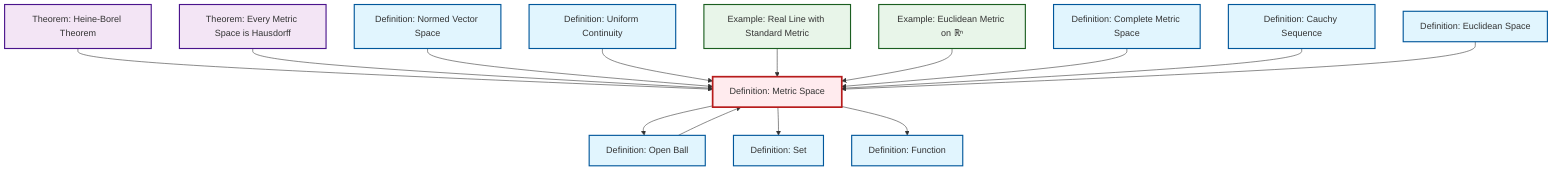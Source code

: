 graph TD
    classDef definition fill:#e1f5fe,stroke:#01579b,stroke-width:2px
    classDef theorem fill:#f3e5f5,stroke:#4a148c,stroke-width:2px
    classDef axiom fill:#fff3e0,stroke:#e65100,stroke-width:2px
    classDef example fill:#e8f5e9,stroke:#1b5e20,stroke-width:2px
    classDef current fill:#ffebee,stroke:#b71c1c,stroke-width:3px
    thm-metric-hausdorff["Theorem: Every Metric Space is Hausdorff"]:::theorem
    def-metric-space["Definition: Metric Space"]:::definition
    thm-heine-borel["Theorem: Heine-Borel Theorem"]:::theorem
    def-cauchy-sequence["Definition: Cauchy Sequence"]:::definition
    def-function["Definition: Function"]:::definition
    def-euclidean-space["Definition: Euclidean Space"]:::definition
    def-set["Definition: Set"]:::definition
    ex-real-line-metric["Example: Real Line with Standard Metric"]:::example
    def-complete-metric-space["Definition: Complete Metric Space"]:::definition
    def-uniform-continuity["Definition: Uniform Continuity"]:::definition
    def-open-ball["Definition: Open Ball"]:::definition
    ex-euclidean-metric["Example: Euclidean Metric on ℝⁿ"]:::example
    def-normed-vector-space["Definition: Normed Vector Space"]:::definition
    thm-heine-borel --> def-metric-space
    thm-metric-hausdorff --> def-metric-space
    def-metric-space --> def-open-ball
    def-normed-vector-space --> def-metric-space
    def-uniform-continuity --> def-metric-space
    ex-real-line-metric --> def-metric-space
    ex-euclidean-metric --> def-metric-space
    def-complete-metric-space --> def-metric-space
    def-open-ball --> def-metric-space
    def-metric-space --> def-set
    def-cauchy-sequence --> def-metric-space
    def-metric-space --> def-function
    def-euclidean-space --> def-metric-space
    class def-metric-space current